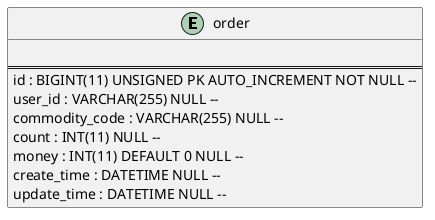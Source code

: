 PK
FK
UNIQUE
INDEX
IDGENERATOR
SEQUENCE
SOFTDELETE
ASBOOLEAN

@startuml order

entity order {
    
    ==
    id : BIGINT(11) UNSIGNED PK AUTO_INCREMENT NOT NULL -- 
    user_id : VARCHAR(255) NULL -- 
    commodity_code : VARCHAR(255) NULL -- 
    count : INT(11) NULL -- 
    money : INT(11) DEFAULT 0 NULL -- 
    create_time : DATETIME NULL -- 
    update_time : DATETIME NULL -- 
}

@enduml